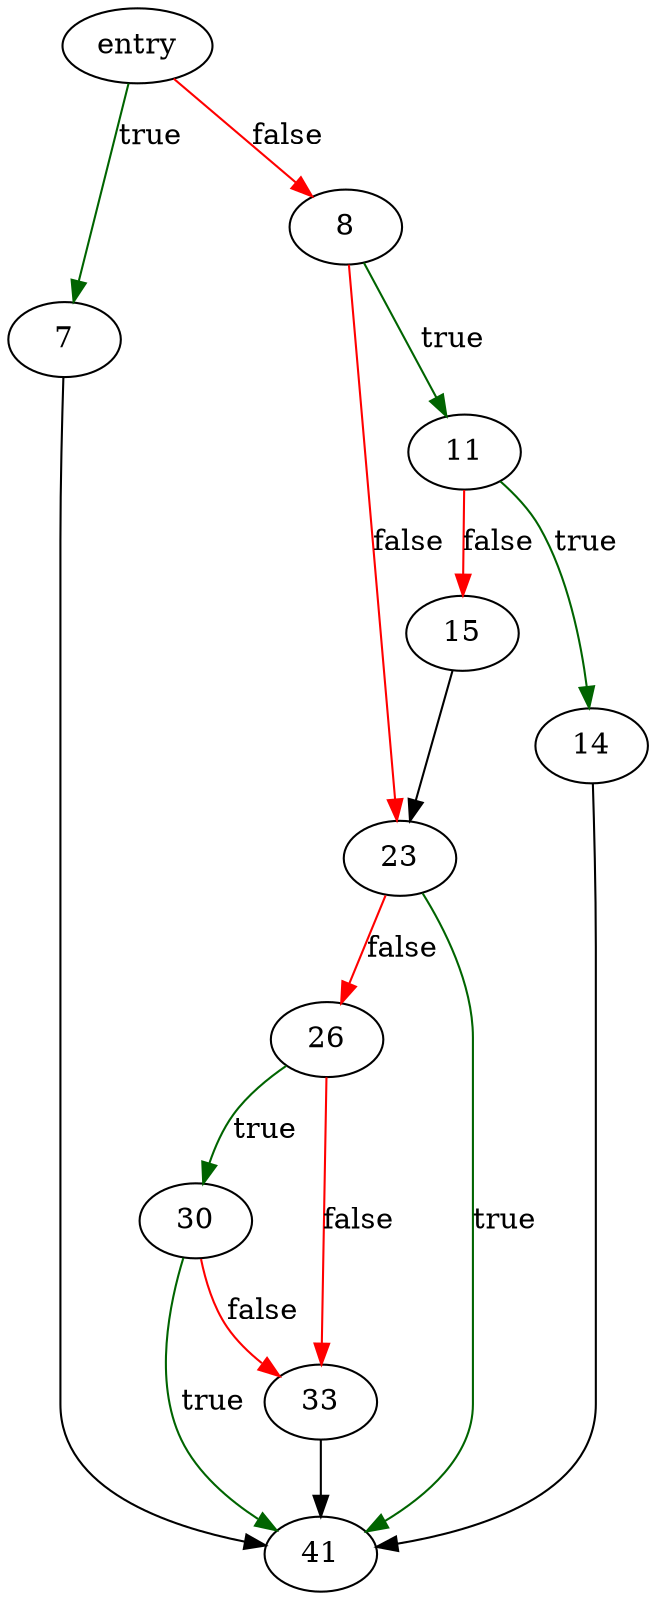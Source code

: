 digraph "openat_proc_name" {
	// Node definitions.
	3 [label=entry];
	7;
	8;
	11;
	14;
	15;
	23;
	26;
	30;
	33;
	41;

	// Edge definitions.
	3 -> 7 [
		color=darkgreen
		label=true
	];
	3 -> 8 [
		color=red
		label=false
	];
	7 -> 41;
	8 -> 11 [
		color=darkgreen
		label=true
	];
	8 -> 23 [
		color=red
		label=false
	];
	11 -> 14 [
		color=darkgreen
		label=true
	];
	11 -> 15 [
		color=red
		label=false
	];
	14 -> 41;
	15 -> 23;
	23 -> 26 [
		color=red
		label=false
	];
	23 -> 41 [
		color=darkgreen
		label=true
	];
	26 -> 30 [
		color=darkgreen
		label=true
	];
	26 -> 33 [
		color=red
		label=false
	];
	30 -> 33 [
		color=red
		label=false
	];
	30 -> 41 [
		color=darkgreen
		label=true
	];
	33 -> 41;
}